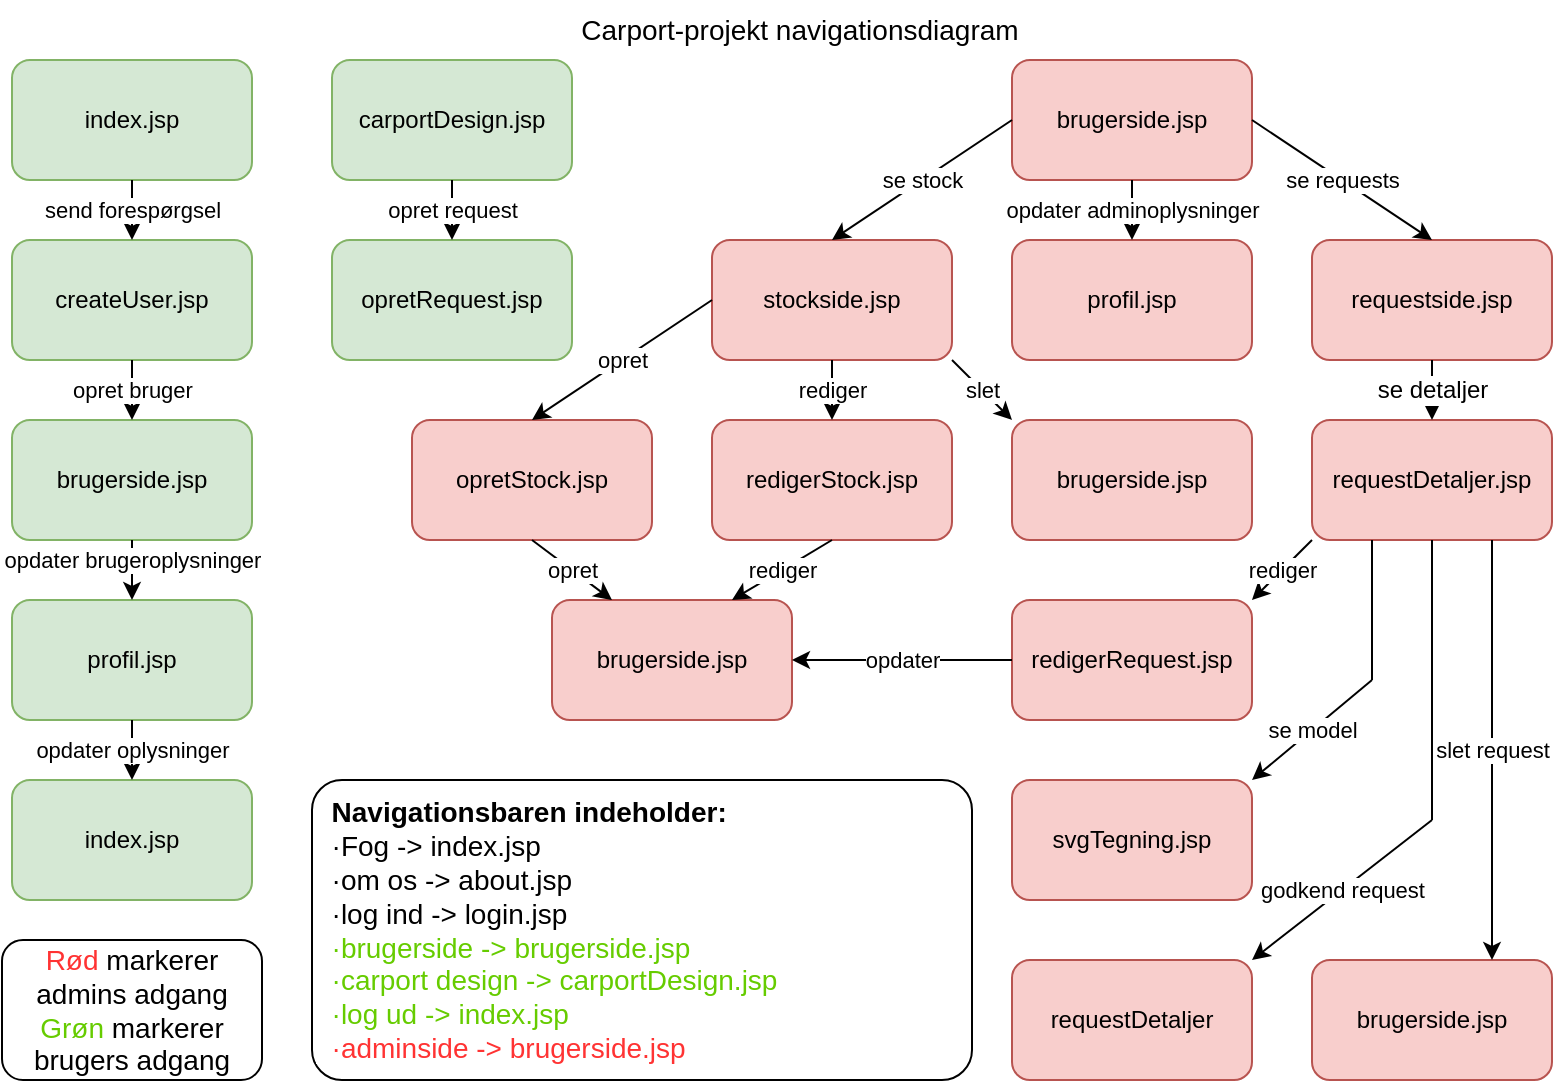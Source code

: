 <mxfile version="17.5.0" type="github">
  <diagram id="C5RBs43oDa-KdzZeNtuy" name="Page-1">
    <mxGraphModel dx="1038" dy="579" grid="1" gridSize="10" guides="1" tooltips="1" connect="1" arrows="1" fold="1" page="1" pageScale="1" pageWidth="827" pageHeight="1169" math="0" shadow="0">
      <root>
        <mxCell id="WIyWlLk6GJQsqaUBKTNV-0" />
        <mxCell id="WIyWlLk6GJQsqaUBKTNV-1" parent="WIyWlLk6GJQsqaUBKTNV-0" />
        <mxCell id="7qGiq1eLjrZXOj2jemI3-0" value="createUser.jsp" style="rounded=1;whiteSpace=wrap;html=1;fillColor=#d5e8d4;strokeColor=#82b366;" vertex="1" parent="WIyWlLk6GJQsqaUBKTNV-1">
          <mxGeometry x="20" y="160" width="120" height="60" as="geometry" />
        </mxCell>
        <mxCell id="7qGiq1eLjrZXOj2jemI3-1" value="brugerside.jsp" style="rounded=1;whiteSpace=wrap;html=1;fillColor=#d5e8d4;strokeColor=#82b366;" vertex="1" parent="WIyWlLk6GJQsqaUBKTNV-1">
          <mxGeometry x="20" y="250" width="120" height="60" as="geometry" />
        </mxCell>
        <mxCell id="7qGiq1eLjrZXOj2jemI3-2" value="profil.jsp" style="rounded=1;whiteSpace=wrap;html=1;fillColor=#d5e8d4;strokeColor=#82b366;" vertex="1" parent="WIyWlLk6GJQsqaUBKTNV-1">
          <mxGeometry x="20" y="340" width="120" height="60" as="geometry" />
        </mxCell>
        <mxCell id="7qGiq1eLjrZXOj2jemI3-3" value="index.jsp" style="rounded=1;whiteSpace=wrap;html=1;fillColor=#d5e8d4;strokeColor=#82b366;" vertex="1" parent="WIyWlLk6GJQsqaUBKTNV-1">
          <mxGeometry x="20" y="430" width="120" height="60" as="geometry" />
        </mxCell>
        <mxCell id="7qGiq1eLjrZXOj2jemI3-4" value="redigerStock.jsp" style="rounded=1;whiteSpace=wrap;html=1;fillColor=#f8cecc;strokeColor=#b85450;" vertex="1" parent="WIyWlLk6GJQsqaUBKTNV-1">
          <mxGeometry x="370" y="250" width="120" height="60" as="geometry" />
        </mxCell>
        <mxCell id="7qGiq1eLjrZXOj2jemI3-5" value="profil.jsp" style="rounded=1;whiteSpace=wrap;html=1;fillColor=#f8cecc;strokeColor=#b85450;" vertex="1" parent="WIyWlLk6GJQsqaUBKTNV-1">
          <mxGeometry x="520" y="160" width="120" height="60" as="geometry" />
        </mxCell>
        <mxCell id="7qGiq1eLjrZXOj2jemI3-6" value="requestside.jsp" style="rounded=1;whiteSpace=wrap;html=1;fillColor=#f8cecc;strokeColor=#b85450;" vertex="1" parent="WIyWlLk6GJQsqaUBKTNV-1">
          <mxGeometry x="670" y="160" width="120" height="60" as="geometry" />
        </mxCell>
        <mxCell id="7qGiq1eLjrZXOj2jemI3-7" value="brugerside.jsp" style="rounded=1;whiteSpace=wrap;html=1;fillColor=#f8cecc;strokeColor=#b85450;" vertex="1" parent="WIyWlLk6GJQsqaUBKTNV-1">
          <mxGeometry x="520" y="70" width="120" height="60" as="geometry" />
        </mxCell>
        <mxCell id="7qGiq1eLjrZXOj2jemI3-8" value="opretRequest.jsp" style="rounded=1;whiteSpace=wrap;html=1;fillColor=#d5e8d4;strokeColor=#82b366;" vertex="1" parent="WIyWlLk6GJQsqaUBKTNV-1">
          <mxGeometry x="180" y="160" width="120" height="60" as="geometry" />
        </mxCell>
        <mxCell id="7qGiq1eLjrZXOj2jemI3-9" value="carportDesign.jsp" style="rounded=1;whiteSpace=wrap;html=1;fillColor=#d5e8d4;strokeColor=#82b366;" vertex="1" parent="WIyWlLk6GJQsqaUBKTNV-1">
          <mxGeometry x="180" y="70" width="120" height="60" as="geometry" />
        </mxCell>
        <mxCell id="7qGiq1eLjrZXOj2jemI3-10" value="index.jsp" style="rounded=1;whiteSpace=wrap;html=1;direction=east;strokeColor=#82b366;shadow=0;glass=0;sketch=0;fillColor=#d5e8d4;" vertex="1" parent="WIyWlLk6GJQsqaUBKTNV-1">
          <mxGeometry x="20" y="70" width="120" height="60" as="geometry" />
        </mxCell>
        <mxCell id="7qGiq1eLjrZXOj2jemI3-11" value="svgTegning.jsp" style="rounded=1;whiteSpace=wrap;html=1;fillColor=#f8cecc;strokeColor=#b85450;" vertex="1" parent="WIyWlLk6GJQsqaUBKTNV-1">
          <mxGeometry x="520" y="430" width="120" height="60" as="geometry" />
        </mxCell>
        <mxCell id="7qGiq1eLjrZXOj2jemI3-12" value="redigerRequest.jsp" style="rounded=1;whiteSpace=wrap;html=1;fillColor=#f8cecc;strokeColor=#b85450;" vertex="1" parent="WIyWlLk6GJQsqaUBKTNV-1">
          <mxGeometry x="520" y="340" width="120" height="60" as="geometry" />
        </mxCell>
        <mxCell id="7qGiq1eLjrZXOj2jemI3-13" value="brugerside.jsp" style="rounded=1;whiteSpace=wrap;html=1;fillColor=#f8cecc;strokeColor=#b85450;" vertex="1" parent="WIyWlLk6GJQsqaUBKTNV-1">
          <mxGeometry x="520" y="250" width="120" height="60" as="geometry" />
        </mxCell>
        <mxCell id="7qGiq1eLjrZXOj2jemI3-14" value="requestDetaljer.jsp" style="rounded=1;whiteSpace=wrap;html=1;fillColor=#f8cecc;strokeColor=#b85450;" vertex="1" parent="WIyWlLk6GJQsqaUBKTNV-1">
          <mxGeometry x="670" y="250" width="120" height="60" as="geometry" />
        </mxCell>
        <mxCell id="7qGiq1eLjrZXOj2jemI3-15" value="stockside.jsp" style="rounded=1;whiteSpace=wrap;html=1;fillColor=#f8cecc;strokeColor=#b85450;" vertex="1" parent="WIyWlLk6GJQsqaUBKTNV-1">
          <mxGeometry x="370" y="160" width="120" height="60" as="geometry" />
        </mxCell>
        <mxCell id="7qGiq1eLjrZXOj2jemI3-16" value="requestDetaljer" style="rounded=1;whiteSpace=wrap;html=1;fillColor=#f8cecc;strokeColor=#b85450;" vertex="1" parent="WIyWlLk6GJQsqaUBKTNV-1">
          <mxGeometry x="520" y="520" width="120" height="60" as="geometry" />
        </mxCell>
        <mxCell id="7qGiq1eLjrZXOj2jemI3-17" value="brugerside.jsp" style="rounded=1;whiteSpace=wrap;html=1;fillColor=#f8cecc;strokeColor=#b85450;" vertex="1" parent="WIyWlLk6GJQsqaUBKTNV-1">
          <mxGeometry x="670" y="520" width="120" height="60" as="geometry" />
        </mxCell>
        <mxCell id="7qGiq1eLjrZXOj2jemI3-18" value="opretStock.jsp" style="rounded=1;whiteSpace=wrap;html=1;fillColor=#f8cecc;strokeColor=#b85450;" vertex="1" parent="WIyWlLk6GJQsqaUBKTNV-1">
          <mxGeometry x="220" y="250" width="120" height="60" as="geometry" />
        </mxCell>
        <mxCell id="7qGiq1eLjrZXOj2jemI3-19" value="brugerside.jsp" style="rounded=1;whiteSpace=wrap;html=1;fillColor=#f8cecc;strokeColor=#b85450;" vertex="1" parent="WIyWlLk6GJQsqaUBKTNV-1">
          <mxGeometry x="290" y="340" width="120" height="60" as="geometry" />
        </mxCell>
        <mxCell id="7qGiq1eLjrZXOj2jemI3-29" value="" style="endArrow=classic;html=1;rounded=0;exitX=0.5;exitY=1;exitDx=0;exitDy=0;entryX=0.5;entryY=0;entryDx=0;entryDy=0;" edge="1" parent="WIyWlLk6GJQsqaUBKTNV-1" source="7qGiq1eLjrZXOj2jemI3-10" target="7qGiq1eLjrZXOj2jemI3-0">
          <mxGeometry relative="1" as="geometry">
            <mxPoint x="230" y="430" as="sourcePoint" />
            <mxPoint x="330" y="430" as="targetPoint" />
          </mxGeometry>
        </mxCell>
        <mxCell id="7qGiq1eLjrZXOj2jemI3-30" value="send forespørgsel" style="edgeLabel;resizable=0;html=1;align=center;verticalAlign=middle;shadow=0;glass=0;sketch=0;strokeColor=default;gradientColor=#ffffff;" connectable="0" vertex="1" parent="7qGiq1eLjrZXOj2jemI3-29">
          <mxGeometry relative="1" as="geometry">
            <mxPoint as="offset" />
          </mxGeometry>
        </mxCell>
        <mxCell id="7qGiq1eLjrZXOj2jemI3-33" value="" style="endArrow=classic;html=1;rounded=0;exitX=0.5;exitY=1;exitDx=0;exitDy=0;entryX=0.5;entryY=0;entryDx=0;entryDy=0;" edge="1" parent="WIyWlLk6GJQsqaUBKTNV-1" source="7qGiq1eLjrZXOj2jemI3-0" target="7qGiq1eLjrZXOj2jemI3-1">
          <mxGeometry relative="1" as="geometry">
            <mxPoint x="230" y="450" as="sourcePoint" />
            <mxPoint x="330" y="450" as="targetPoint" />
          </mxGeometry>
        </mxCell>
        <mxCell id="7qGiq1eLjrZXOj2jemI3-34" value="opret bruger" style="edgeLabel;resizable=0;html=1;align=center;verticalAlign=middle;shadow=0;glass=0;sketch=0;strokeColor=default;gradientColor=#ffffff;" connectable="0" vertex="1" parent="7qGiq1eLjrZXOj2jemI3-33">
          <mxGeometry relative="1" as="geometry" />
        </mxCell>
        <mxCell id="7qGiq1eLjrZXOj2jemI3-35" value="" style="endArrow=classic;html=1;rounded=0;exitX=0.5;exitY=1;exitDx=0;exitDy=0;" edge="1" parent="WIyWlLk6GJQsqaUBKTNV-1" source="7qGiq1eLjrZXOj2jemI3-1" target="7qGiq1eLjrZXOj2jemI3-2">
          <mxGeometry relative="1" as="geometry">
            <mxPoint x="260" y="420" as="sourcePoint" />
            <mxPoint x="260" y="450" as="targetPoint" />
          </mxGeometry>
        </mxCell>
        <mxCell id="7qGiq1eLjrZXOj2jemI3-36" value="opdater brugeroplysninger" style="edgeLabel;resizable=0;html=1;align=center;verticalAlign=middle;shadow=0;glass=0;sketch=0;strokeColor=default;gradientColor=#ffffff;" connectable="0" vertex="1" parent="7qGiq1eLjrZXOj2jemI3-35">
          <mxGeometry relative="1" as="geometry">
            <mxPoint y="-5" as="offset" />
          </mxGeometry>
        </mxCell>
        <mxCell id="7qGiq1eLjrZXOj2jemI3-37" value="" style="endArrow=classic;html=1;rounded=0;exitX=0.5;exitY=1;exitDx=0;exitDy=0;entryX=0.5;entryY=0;entryDx=0;entryDy=0;" edge="1" parent="WIyWlLk6GJQsqaUBKTNV-1" source="7qGiq1eLjrZXOj2jemI3-2" target="7qGiq1eLjrZXOj2jemI3-3">
          <mxGeometry relative="1" as="geometry">
            <mxPoint x="230" y="440" as="sourcePoint" />
            <mxPoint x="330" y="440" as="targetPoint" />
          </mxGeometry>
        </mxCell>
        <mxCell id="7qGiq1eLjrZXOj2jemI3-38" value="opdater oplysninger" style="edgeLabel;resizable=0;html=1;align=center;verticalAlign=middle;shadow=0;glass=0;sketch=0;strokeColor=default;gradientColor=#ffffff;" connectable="0" vertex="1" parent="7qGiq1eLjrZXOj2jemI3-37">
          <mxGeometry relative="1" as="geometry">
            <mxPoint as="offset" />
          </mxGeometry>
        </mxCell>
        <mxCell id="7qGiq1eLjrZXOj2jemI3-39" value="" style="endArrow=classic;html=1;rounded=0;exitX=0.5;exitY=1;exitDx=0;exitDy=0;entryX=0.5;entryY=0;entryDx=0;entryDy=0;" edge="1" parent="WIyWlLk6GJQsqaUBKTNV-1" source="7qGiq1eLjrZXOj2jemI3-9" target="7qGiq1eLjrZXOj2jemI3-8">
          <mxGeometry relative="1" as="geometry">
            <mxPoint x="150" y="450" as="sourcePoint" />
            <mxPoint x="340" y="450" as="targetPoint" />
          </mxGeometry>
        </mxCell>
        <mxCell id="7qGiq1eLjrZXOj2jemI3-40" value="opret request" style="edgeLabel;resizable=0;html=1;align=center;verticalAlign=middle;shadow=0;glass=0;sketch=0;strokeColor=default;gradientColor=#ffffff;" connectable="0" vertex="1" parent="7qGiq1eLjrZXOj2jemI3-39">
          <mxGeometry relative="1" as="geometry" />
        </mxCell>
        <mxCell id="7qGiq1eLjrZXOj2jemI3-67" value="" style="endArrow=classic;html=1;rounded=0;exitX=0.5;exitY=1;exitDx=0;exitDy=0;entryX=0.5;entryY=0;entryDx=0;entryDy=0;" edge="1" parent="WIyWlLk6GJQsqaUBKTNV-1" source="7qGiq1eLjrZXOj2jemI3-7" target="7qGiq1eLjrZXOj2jemI3-5">
          <mxGeometry relative="1" as="geometry">
            <mxPoint x="160" y="460" as="sourcePoint" />
            <mxPoint x="350" y="460" as="targetPoint" />
          </mxGeometry>
        </mxCell>
        <mxCell id="7qGiq1eLjrZXOj2jemI3-68" value="opdater adminoplysninger" style="edgeLabel;resizable=0;html=1;align=center;verticalAlign=middle;shadow=0;glass=0;sketch=0;strokeColor=default;gradientColor=#ffffff;" connectable="0" vertex="1" parent="7qGiq1eLjrZXOj2jemI3-67">
          <mxGeometry relative="1" as="geometry" />
        </mxCell>
        <mxCell id="7qGiq1eLjrZXOj2jemI3-69" value="" style="endArrow=classic;html=1;rounded=0;exitX=0;exitY=0.5;exitDx=0;exitDy=0;entryX=0.5;entryY=0;entryDx=0;entryDy=0;" edge="1" parent="WIyWlLk6GJQsqaUBKTNV-1" source="7qGiq1eLjrZXOj2jemI3-7" target="7qGiq1eLjrZXOj2jemI3-15">
          <mxGeometry relative="1" as="geometry">
            <mxPoint x="170" y="470" as="sourcePoint" />
            <mxPoint x="360" y="470" as="targetPoint" />
          </mxGeometry>
        </mxCell>
        <mxCell id="7qGiq1eLjrZXOj2jemI3-70" value="se stock" style="edgeLabel;resizable=0;html=1;align=center;verticalAlign=middle;shadow=0;glass=0;sketch=0;strokeColor=default;gradientColor=#ffffff;" connectable="0" vertex="1" parent="7qGiq1eLjrZXOj2jemI3-69">
          <mxGeometry relative="1" as="geometry" />
        </mxCell>
        <mxCell id="7qGiq1eLjrZXOj2jemI3-71" value="" style="endArrow=classic;html=1;rounded=0;exitX=0;exitY=0.5;exitDx=0;exitDy=0;entryX=0.5;entryY=0;entryDx=0;entryDy=0;" edge="1" parent="WIyWlLk6GJQsqaUBKTNV-1" source="7qGiq1eLjrZXOj2jemI3-15" target="7qGiq1eLjrZXOj2jemI3-18">
          <mxGeometry relative="1" as="geometry">
            <mxPoint x="180" y="480" as="sourcePoint" />
            <mxPoint x="370" y="480" as="targetPoint" />
          </mxGeometry>
        </mxCell>
        <mxCell id="7qGiq1eLjrZXOj2jemI3-72" value="opret" style="edgeLabel;resizable=0;html=1;align=center;verticalAlign=middle;shadow=0;glass=0;sketch=0;strokeColor=default;gradientColor=#ffffff;" connectable="0" vertex="1" parent="7qGiq1eLjrZXOj2jemI3-71">
          <mxGeometry relative="1" as="geometry" />
        </mxCell>
        <mxCell id="7qGiq1eLjrZXOj2jemI3-73" value="" style="endArrow=classic;html=1;rounded=0;exitX=0.5;exitY=1;exitDx=0;exitDy=0;entryX=0.25;entryY=0;entryDx=0;entryDy=0;" edge="1" parent="WIyWlLk6GJQsqaUBKTNV-1" source="7qGiq1eLjrZXOj2jemI3-18" target="7qGiq1eLjrZXOj2jemI3-19">
          <mxGeometry relative="1" as="geometry">
            <mxPoint x="190" y="490" as="sourcePoint" />
            <mxPoint x="380" y="490" as="targetPoint" />
          </mxGeometry>
        </mxCell>
        <mxCell id="7qGiq1eLjrZXOj2jemI3-74" value="opret" style="edgeLabel;resizable=0;html=1;align=center;verticalAlign=middle;shadow=0;glass=0;sketch=0;strokeColor=default;gradientColor=#ffffff;" connectable="0" vertex="1" parent="7qGiq1eLjrZXOj2jemI3-73">
          <mxGeometry relative="1" as="geometry" />
        </mxCell>
        <mxCell id="7qGiq1eLjrZXOj2jemI3-75" value="" style="endArrow=classic;html=1;rounded=0;exitX=0.5;exitY=1;exitDx=0;exitDy=0;entryX=0.5;entryY=0;entryDx=0;entryDy=0;" edge="1" parent="WIyWlLk6GJQsqaUBKTNV-1" source="7qGiq1eLjrZXOj2jemI3-15" target="7qGiq1eLjrZXOj2jemI3-4">
          <mxGeometry relative="1" as="geometry">
            <mxPoint x="200" y="500" as="sourcePoint" />
            <mxPoint x="390" y="500" as="targetPoint" />
          </mxGeometry>
        </mxCell>
        <mxCell id="7qGiq1eLjrZXOj2jemI3-76" value="rediger" style="edgeLabel;resizable=0;html=1;align=center;verticalAlign=middle;shadow=0;glass=0;sketch=0;strokeColor=default;gradientColor=#ffffff;" connectable="0" vertex="1" parent="7qGiq1eLjrZXOj2jemI3-75">
          <mxGeometry relative="1" as="geometry" />
        </mxCell>
        <mxCell id="7qGiq1eLjrZXOj2jemI3-77" value="" style="endArrow=classic;html=1;rounded=0;exitX=0.5;exitY=1;exitDx=0;exitDy=0;entryX=0.75;entryY=0;entryDx=0;entryDy=0;" edge="1" parent="WIyWlLk6GJQsqaUBKTNV-1" source="7qGiq1eLjrZXOj2jemI3-4" target="7qGiq1eLjrZXOj2jemI3-19">
          <mxGeometry relative="1" as="geometry">
            <mxPoint x="210" y="510" as="sourcePoint" />
            <mxPoint x="400" y="510" as="targetPoint" />
          </mxGeometry>
        </mxCell>
        <mxCell id="7qGiq1eLjrZXOj2jemI3-78" value="rediger" style="edgeLabel;resizable=0;html=1;align=center;verticalAlign=middle;shadow=0;glass=0;sketch=0;strokeColor=default;gradientColor=#ffffff;" connectable="0" vertex="1" parent="7qGiq1eLjrZXOj2jemI3-77">
          <mxGeometry relative="1" as="geometry" />
        </mxCell>
        <mxCell id="7qGiq1eLjrZXOj2jemI3-79" value="" style="endArrow=classic;html=1;rounded=0;exitX=1;exitY=1;exitDx=0;exitDy=0;entryX=0;entryY=0;entryDx=0;entryDy=0;" edge="1" parent="WIyWlLk6GJQsqaUBKTNV-1" source="7qGiq1eLjrZXOj2jemI3-15" target="7qGiq1eLjrZXOj2jemI3-13">
          <mxGeometry relative="1" as="geometry">
            <mxPoint x="220" y="520" as="sourcePoint" />
            <mxPoint x="410" y="520" as="targetPoint" />
          </mxGeometry>
        </mxCell>
        <mxCell id="7qGiq1eLjrZXOj2jemI3-80" value="slet" style="edgeLabel;resizable=0;html=1;align=center;verticalAlign=middle;shadow=0;glass=0;sketch=0;strokeColor=default;gradientColor=#ffffff;" connectable="0" vertex="1" parent="7qGiq1eLjrZXOj2jemI3-79">
          <mxGeometry relative="1" as="geometry" />
        </mxCell>
        <mxCell id="7qGiq1eLjrZXOj2jemI3-81" value="" style="endArrow=classic;html=1;rounded=0;exitX=0;exitY=1;exitDx=0;exitDy=0;entryX=1;entryY=0;entryDx=0;entryDy=0;" edge="1" parent="WIyWlLk6GJQsqaUBKTNV-1" source="7qGiq1eLjrZXOj2jemI3-14" target="7qGiq1eLjrZXOj2jemI3-12">
          <mxGeometry relative="1" as="geometry">
            <mxPoint x="230" y="530" as="sourcePoint" />
            <mxPoint x="420" y="530" as="targetPoint" />
          </mxGeometry>
        </mxCell>
        <mxCell id="7qGiq1eLjrZXOj2jemI3-82" value="rediger" style="edgeLabel;resizable=0;html=1;align=center;verticalAlign=middle;shadow=0;glass=0;sketch=0;strokeColor=default;gradientColor=#ffffff;" connectable="0" vertex="1" parent="7qGiq1eLjrZXOj2jemI3-81">
          <mxGeometry relative="1" as="geometry" />
        </mxCell>
        <mxCell id="7qGiq1eLjrZXOj2jemI3-86" value="" style="endArrow=classic;html=1;rounded=0;exitX=1;exitY=0.5;exitDx=0;exitDy=0;entryX=0.5;entryY=0;entryDx=0;entryDy=0;" edge="1" parent="WIyWlLk6GJQsqaUBKTNV-1" source="7qGiq1eLjrZXOj2jemI3-7" target="7qGiq1eLjrZXOj2jemI3-6">
          <mxGeometry relative="1" as="geometry">
            <mxPoint x="160" y="420" as="sourcePoint" />
            <mxPoint x="350" y="420" as="targetPoint" />
          </mxGeometry>
        </mxCell>
        <mxCell id="7qGiq1eLjrZXOj2jemI3-87" value="se requests" style="edgeLabel;resizable=0;html=1;align=center;verticalAlign=middle;shadow=0;glass=0;sketch=0;strokeColor=default;gradientColor=#ffffff;" connectable="0" vertex="1" parent="7qGiq1eLjrZXOj2jemI3-86">
          <mxGeometry relative="1" as="geometry" />
        </mxCell>
        <mxCell id="7qGiq1eLjrZXOj2jemI3-88" value="" style="endArrow=classic;html=1;rounded=0;exitX=0;exitY=0.5;exitDx=0;exitDy=0;entryX=1;entryY=0.5;entryDx=0;entryDy=0;" edge="1" parent="WIyWlLk6GJQsqaUBKTNV-1" source="7qGiq1eLjrZXOj2jemI3-12" target="7qGiq1eLjrZXOj2jemI3-19">
          <mxGeometry relative="1" as="geometry">
            <mxPoint x="250" y="550" as="sourcePoint" />
            <mxPoint x="440" y="550" as="targetPoint" />
          </mxGeometry>
        </mxCell>
        <mxCell id="7qGiq1eLjrZXOj2jemI3-89" value="opdater" style="edgeLabel;resizable=0;html=1;align=center;verticalAlign=middle;shadow=0;glass=0;sketch=0;strokeColor=default;gradientColor=#ffffff;" connectable="0" vertex="1" parent="7qGiq1eLjrZXOj2jemI3-88">
          <mxGeometry relative="1" as="geometry" />
        </mxCell>
        <mxCell id="7qGiq1eLjrZXOj2jemI3-90" value="" style="endArrow=classic;html=1;rounded=0;entryX=1;entryY=0;entryDx=0;entryDy=0;" edge="1" parent="WIyWlLk6GJQsqaUBKTNV-1" target="7qGiq1eLjrZXOj2jemI3-11">
          <mxGeometry relative="1" as="geometry">
            <mxPoint x="700" y="380" as="sourcePoint" />
            <mxPoint x="700" y="390" as="targetPoint" />
          </mxGeometry>
        </mxCell>
        <mxCell id="7qGiq1eLjrZXOj2jemI3-91" value="se model" style="edgeLabel;resizable=0;html=1;align=center;verticalAlign=middle;shadow=0;glass=0;sketch=0;strokeColor=default;gradientColor=#ffffff;" connectable="0" vertex="1" parent="7qGiq1eLjrZXOj2jemI3-90">
          <mxGeometry relative="1" as="geometry" />
        </mxCell>
        <mxCell id="7qGiq1eLjrZXOj2jemI3-92" value="" style="endArrow=classic;html=1;rounded=0;entryX=1;entryY=0;entryDx=0;entryDy=0;" edge="1" parent="WIyWlLk6GJQsqaUBKTNV-1" target="7qGiq1eLjrZXOj2jemI3-16">
          <mxGeometry relative="1" as="geometry">
            <mxPoint x="730" y="450" as="sourcePoint" />
            <mxPoint x="460" y="570" as="targetPoint" />
          </mxGeometry>
        </mxCell>
        <mxCell id="7qGiq1eLjrZXOj2jemI3-93" value="godkend request" style="edgeLabel;resizable=0;html=1;align=center;verticalAlign=middle;shadow=0;glass=0;sketch=0;strokeColor=default;gradientColor=#ffffff;" connectable="0" vertex="1" parent="7qGiq1eLjrZXOj2jemI3-92">
          <mxGeometry relative="1" as="geometry" />
        </mxCell>
        <mxCell id="7qGiq1eLjrZXOj2jemI3-94" value="" style="endArrow=classic;html=1;rounded=0;exitX=0.75;exitY=1;exitDx=0;exitDy=0;entryX=0.75;entryY=0;entryDx=0;entryDy=0;" edge="1" parent="WIyWlLk6GJQsqaUBKTNV-1" source="7qGiq1eLjrZXOj2jemI3-14" target="7qGiq1eLjrZXOj2jemI3-17">
          <mxGeometry relative="1" as="geometry">
            <mxPoint x="280" y="580" as="sourcePoint" />
            <mxPoint x="470" y="580" as="targetPoint" />
          </mxGeometry>
        </mxCell>
        <mxCell id="7qGiq1eLjrZXOj2jemI3-95" value="slet request" style="edgeLabel;resizable=0;html=1;align=center;verticalAlign=middle;shadow=0;glass=0;sketch=0;strokeColor=default;gradientColor=#ffffff;" connectable="0" vertex="1" parent="7qGiq1eLjrZXOj2jemI3-94">
          <mxGeometry relative="1" as="geometry" />
        </mxCell>
        <mxCell id="7qGiq1eLjrZXOj2jemI3-96" value="" style="endArrow=none;html=1;rounded=0;entryX=0.25;entryY=1;entryDx=0;entryDy=0;" edge="1" parent="WIyWlLk6GJQsqaUBKTNV-1" target="7qGiq1eLjrZXOj2jemI3-14">
          <mxGeometry width="50" height="50" relative="1" as="geometry">
            <mxPoint x="700" y="380" as="sourcePoint" />
            <mxPoint x="440" y="270" as="targetPoint" />
          </mxGeometry>
        </mxCell>
        <mxCell id="7qGiq1eLjrZXOj2jemI3-97" value="" style="endArrow=none;html=1;rounded=0;entryX=0.5;entryY=1;entryDx=0;entryDy=0;" edge="1" parent="WIyWlLk6GJQsqaUBKTNV-1" target="7qGiq1eLjrZXOj2jemI3-14">
          <mxGeometry width="50" height="50" relative="1" as="geometry">
            <mxPoint x="730" y="450" as="sourcePoint" />
            <mxPoint x="440" y="270" as="targetPoint" />
          </mxGeometry>
        </mxCell>
        <mxCell id="7qGiq1eLjrZXOj2jemI3-98" value="&lt;b&gt;&lt;font style=&quot;font-size: 14px&quot;&gt;&amp;nbsp; Navigationsbaren indeholder:&lt;/font&gt;&lt;/b&gt;&lt;br&gt;&lt;span style=&quot;font-family: &amp;#34;arial&amp;#34; , &amp;#34;verdana&amp;#34; , &amp;#34;helvetica&amp;#34; , sans-serif ; font-size: 14px ; background-color: rgb(255 , 255 , 255)&quot;&gt;&amp;nbsp; ·&lt;/span&gt;&lt;span style=&quot;font-family: &amp;#34;arial&amp;#34; , &amp;#34;verdana&amp;#34; , &amp;#34;helvetica&amp;#34; , sans-serif ; background-color: rgb(255 , 255 , 255)&quot;&gt;&lt;font&gt;&lt;font style=&quot;font-size: 14px&quot;&gt;Fog -&amp;gt; index.jsp&lt;/font&gt;&lt;br&gt;&lt;/font&gt;&lt;/span&gt;&lt;span style=&quot;font-family: &amp;#34;arial&amp;#34; , &amp;#34;verdana&amp;#34; , &amp;#34;helvetica&amp;#34; , sans-serif ; font-size: 14px ; background-color: rgb(255 , 255 , 255)&quot;&gt;&amp;nbsp; ·om os -&amp;gt; about.jsp&lt;br&gt;&lt;/span&gt;&lt;span style=&quot;font-family: &amp;#34;arial&amp;#34; , &amp;#34;verdana&amp;#34; , &amp;#34;helvetica&amp;#34; , sans-serif ; font-size: 14px ; background-color: rgb(255 , 255 , 255)&quot;&gt;&amp;nbsp; ·log ind -&amp;gt; login.jsp&lt;br&gt;&lt;/span&gt;&lt;font color=&quot;#66cc00&quot;&gt;&lt;span style=&quot;font-family: &amp;#34;arial&amp;#34; , &amp;#34;verdana&amp;#34; , &amp;#34;helvetica&amp;#34; , sans-serif ; font-size: 14px ; background-color: rgb(255 , 255 , 255)&quot;&gt;&amp;nbsp; ·brugerside -&amp;gt; brugerside.jsp&lt;br&gt;&lt;/span&gt;&lt;span style=&quot;font-family: &amp;#34;arial&amp;#34; , &amp;#34;verdana&amp;#34; , &amp;#34;helvetica&amp;#34; , sans-serif ; font-size: 14px ; background-color: rgb(255 , 255 , 255)&quot;&gt;&amp;nbsp; ·carport design -&amp;gt; carportDesign.jsp&lt;br&gt;&lt;/span&gt;&lt;/font&gt;&lt;span style=&quot;font-family: &amp;#34;arial&amp;#34; , &amp;#34;verdana&amp;#34; , &amp;#34;helvetica&amp;#34; , sans-serif ; font-size: 14px ; background-color: rgb(255 , 255 , 255)&quot;&gt;&lt;font color=&quot;#66cc00&quot;&gt;&amp;nbsp; ·log ud -&amp;gt; index.jsp&lt;/font&gt;&lt;br&gt;&lt;/span&gt;&lt;span style=&quot;font-family: &amp;#34;arial&amp;#34; , &amp;#34;verdana&amp;#34; , &amp;#34;helvetica&amp;#34; , sans-serif ; font-size: 14px ; background-color: rgb(255 , 255 , 255)&quot;&gt;&lt;font color=&quot;#ff3333&quot;&gt;&amp;nbsp; ·adminside -&amp;gt; brugerside.jsp&lt;/font&gt;&lt;/span&gt;" style="rounded=1;whiteSpace=wrap;html=1;shadow=0;glass=0;sketch=0;strokeColor=default;gradientColor=#ffffff;align=left;arcSize=10;" vertex="1" parent="WIyWlLk6GJQsqaUBKTNV-1">
          <mxGeometry x="170" y="430" width="330" height="150" as="geometry" />
        </mxCell>
        <mxCell id="7qGiq1eLjrZXOj2jemI3-99" value="Rød &lt;font color=&quot;#000000&quot;&gt;markerer admins adgang&lt;/font&gt;&lt;br&gt;&lt;font color=&quot;#66cc00&quot;&gt;Grøn&lt;/font&gt;&lt;font color=&quot;#000000&quot;&gt; markerer brugers adgang&lt;/font&gt;" style="rounded=1;whiteSpace=wrap;html=1;shadow=0;glass=0;sketch=0;fontSize=14;fontColor=#FF3333;strokeColor=default;gradientColor=#ffffff;" vertex="1" parent="WIyWlLk6GJQsqaUBKTNV-1">
          <mxGeometry x="15" y="510" width="130" height="70" as="geometry" />
        </mxCell>
        <mxCell id="7qGiq1eLjrZXOj2jemI3-100" value="Carport-projekt navigationsdiagram" style="text;html=1;strokeColor=none;fillColor=none;align=center;verticalAlign=middle;whiteSpace=wrap;rounded=0;shadow=0;glass=0;sketch=0;fontSize=14;fontColor=#000000;" vertex="1" parent="WIyWlLk6GJQsqaUBKTNV-1">
          <mxGeometry x="279" y="40" width="270" height="30" as="geometry" />
        </mxCell>
        <mxCell id="7qGiq1eLjrZXOj2jemI3-101" value="" style="endArrow=classic;html=1;rounded=0;fontSize=14;fontColor=#000000;exitX=0.5;exitY=1;exitDx=0;exitDy=0;entryX=0.5;entryY=0;entryDx=0;entryDy=0;" edge="1" parent="WIyWlLk6GJQsqaUBKTNV-1" source="7qGiq1eLjrZXOj2jemI3-6" target="7qGiq1eLjrZXOj2jemI3-14">
          <mxGeometry relative="1" as="geometry">
            <mxPoint x="360" y="330" as="sourcePoint" />
            <mxPoint x="460" y="330" as="targetPoint" />
          </mxGeometry>
        </mxCell>
        <mxCell id="7qGiq1eLjrZXOj2jemI3-102" value="se detaljer" style="edgeLabel;resizable=0;html=1;align=center;verticalAlign=middle;shadow=0;glass=0;sketch=0;fontSize=12;fontColor=#000000;strokeColor=default;gradientColor=#ffffff;" connectable="0" vertex="1" parent="7qGiq1eLjrZXOj2jemI3-101">
          <mxGeometry relative="1" as="geometry" />
        </mxCell>
      </root>
    </mxGraphModel>
  </diagram>
</mxfile>

